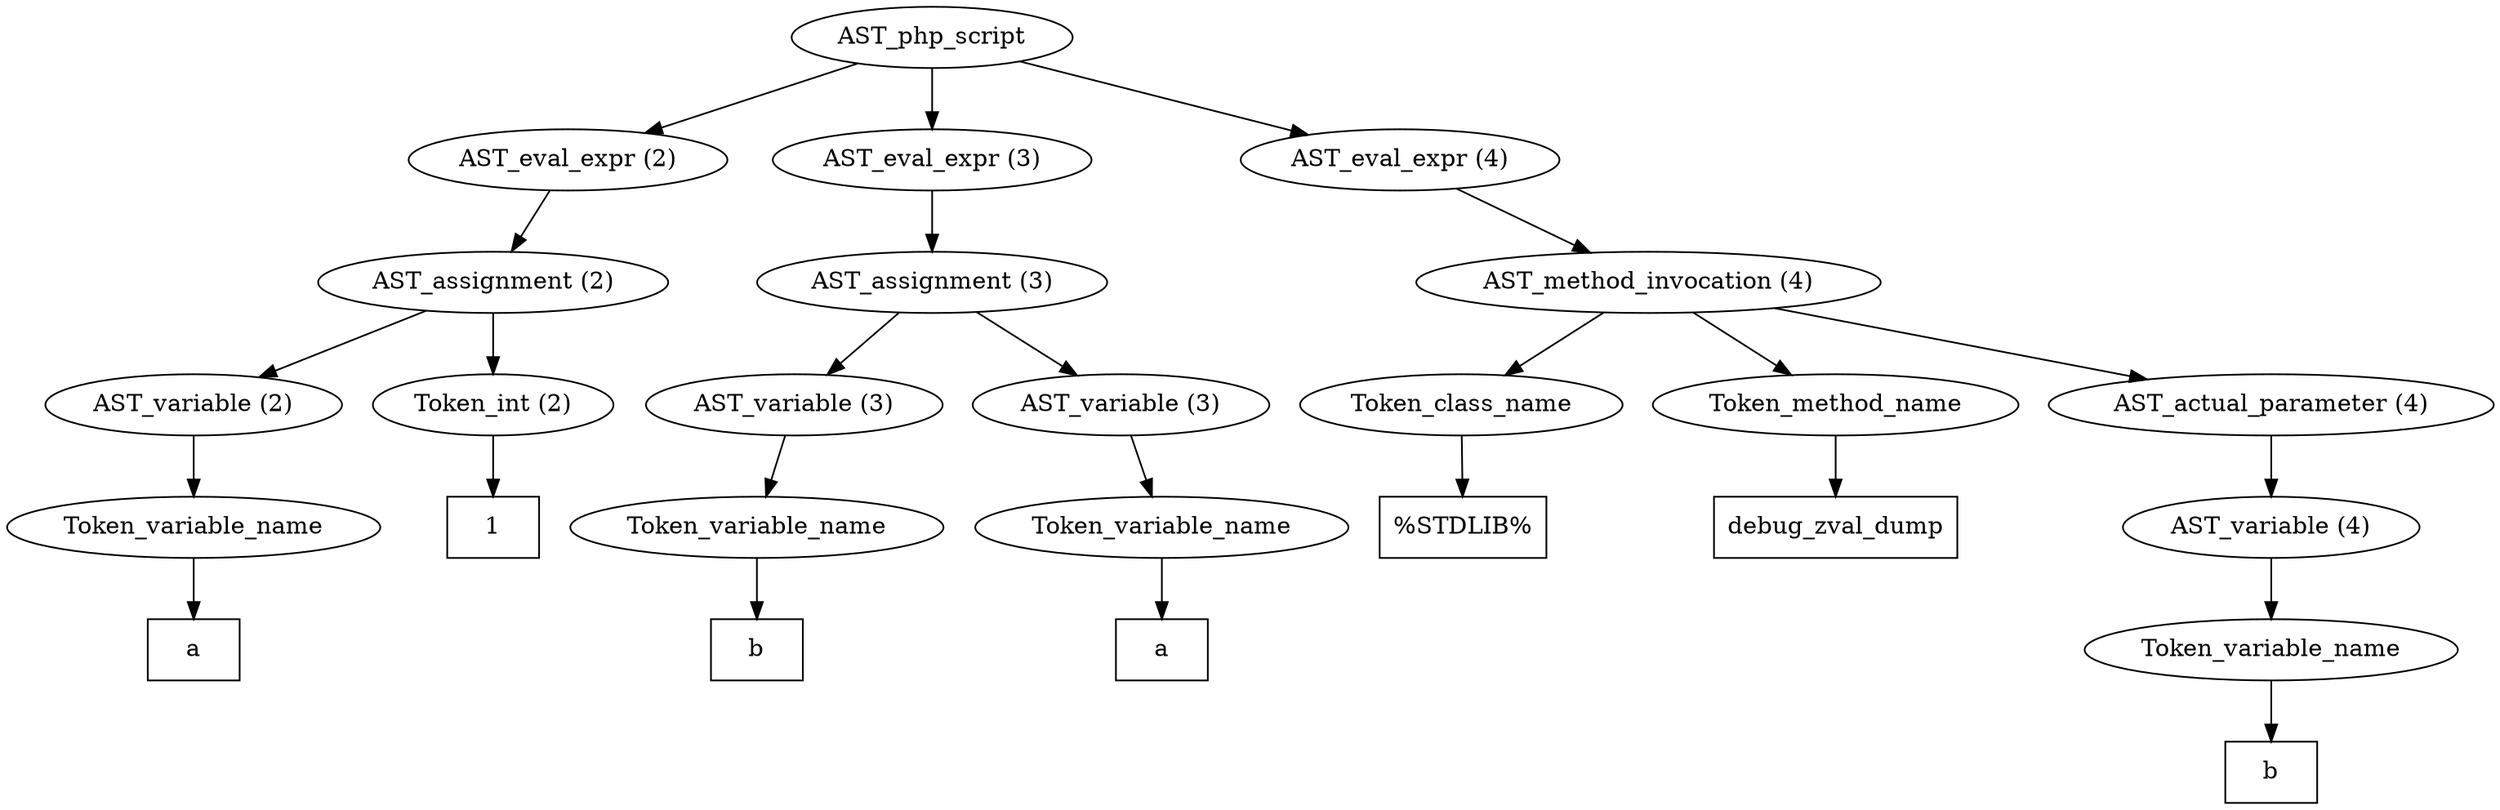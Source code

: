 /*
 * AST in dot format generated by phc -- the PHP compiler
 */

digraph AST {
node_0 [label="AST_php_script"];
node_1 [label="AST_eval_expr (2)"];
node_2 [label="AST_assignment (2)"];
node_3 [label="AST_variable (2)"];
node_4 [label="Token_variable_name"];
node_5 [label="a", shape=box]
node_4 -> node_5;
node_3 -> node_4;
node_6 [label="Token_int (2)"];
node_7 [label="1", shape=box]
node_6 -> node_7;
node_2 -> node_6;
node_2 -> node_3;
node_1 -> node_2;
node_8 [label="AST_eval_expr (3)"];
node_9 [label="AST_assignment (3)"];
node_10 [label="AST_variable (3)"];
node_11 [label="Token_variable_name"];
node_12 [label="b", shape=box]
node_11 -> node_12;
node_10 -> node_11;
node_13 [label="AST_variable (3)"];
node_14 [label="Token_variable_name"];
node_15 [label="a", shape=box]
node_14 -> node_15;
node_13 -> node_14;
node_9 -> node_13;
node_9 -> node_10;
node_8 -> node_9;
node_16 [label="AST_eval_expr (4)"];
node_17 [label="AST_method_invocation (4)"];
node_18 [label="Token_class_name"];
node_19 [label="%STDLIB%", shape=box]
node_18 -> node_19;
node_20 [label="Token_method_name"];
node_21 [label="debug_zval_dump", shape=box]
node_20 -> node_21;
node_22 [label="AST_actual_parameter (4)"];
node_23 [label="AST_variable (4)"];
node_24 [label="Token_variable_name"];
node_25 [label="b", shape=box]
node_24 -> node_25;
node_23 -> node_24;
node_22 -> node_23;
node_17 -> node_22;
node_17 -> node_20;
node_17 -> node_18;
node_16 -> node_17;
node_0 -> node_16;
node_0 -> node_8;
node_0 -> node_1;
}
